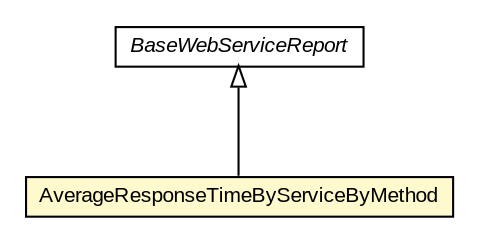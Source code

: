 #!/usr/local/bin/dot
#
# Class diagram 
# Generated by UMLGraph version R5_6-24-gf6e263 (http://www.umlgraph.org/)
#

digraph G {
	edge [fontname="arial",fontsize=10,labelfontname="arial",labelfontsize=10];
	node [fontname="arial",fontsize=10,shape=plaintext];
	nodesep=0.25;
	ranksep=0.5;
	// org.miloss.fgsms.services.rs.impl.reports.ws.BaseWebServiceReport
	c449 [label=<<table title="org.miloss.fgsms.services.rs.impl.reports.ws.BaseWebServiceReport" border="0" cellborder="1" cellspacing="0" cellpadding="2" port="p" href="./BaseWebServiceReport.html">
		<tr><td><table border="0" cellspacing="0" cellpadding="1">
<tr><td align="center" balign="center"><font face="arial italic"> BaseWebServiceReport </font></td></tr>
		</table></td></tr>
		</table>>, URL="./BaseWebServiceReport.html", fontname="arial", fontcolor="black", fontsize=10.0];
	// org.miloss.fgsms.services.rs.impl.reports.ws.AverageResponseTimeByServiceByMethod
	c450 [label=<<table title="org.miloss.fgsms.services.rs.impl.reports.ws.AverageResponseTimeByServiceByMethod" border="0" cellborder="1" cellspacing="0" cellpadding="2" port="p" bgcolor="lemonChiffon" href="./AverageResponseTimeByServiceByMethod.html">
		<tr><td><table border="0" cellspacing="0" cellpadding="1">
<tr><td align="center" balign="center"> AverageResponseTimeByServiceByMethod </td></tr>
		</table></td></tr>
		</table>>, URL="./AverageResponseTimeByServiceByMethod.html", fontname="arial", fontcolor="black", fontsize=10.0];
	//org.miloss.fgsms.services.rs.impl.reports.ws.AverageResponseTimeByServiceByMethod extends org.miloss.fgsms.services.rs.impl.reports.ws.BaseWebServiceReport
	c449:p -> c450:p [dir=back,arrowtail=empty];
}

